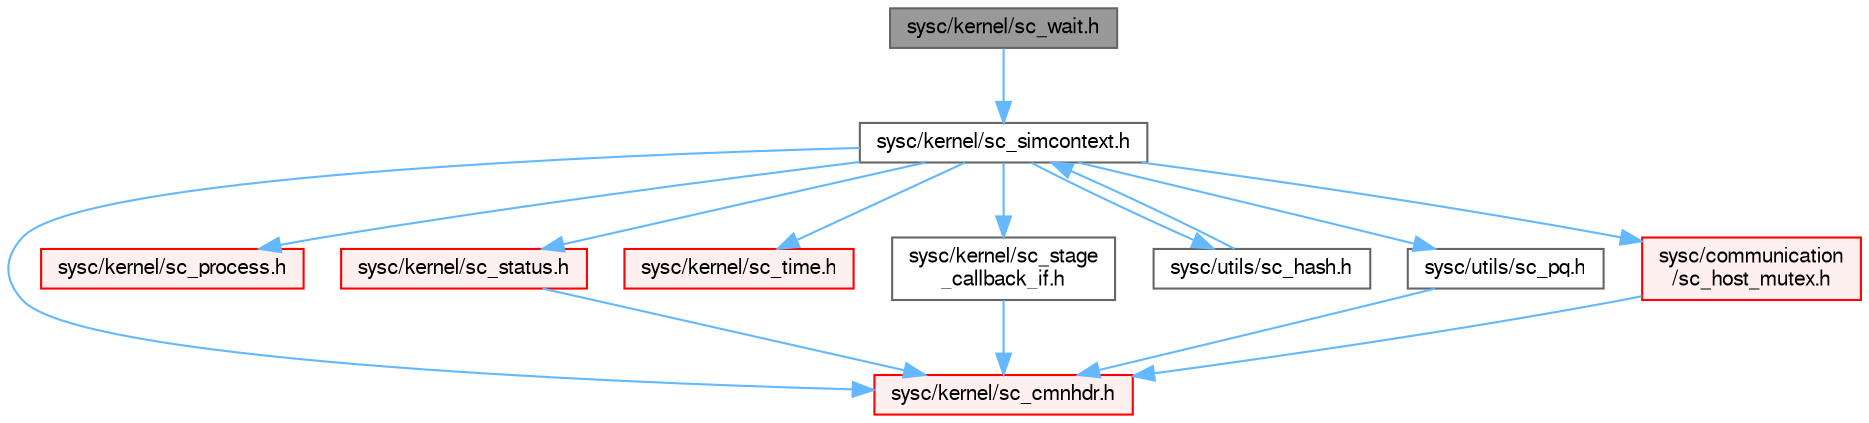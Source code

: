 digraph "sysc/kernel/sc_wait.h"
{
 // LATEX_PDF_SIZE
  bgcolor="transparent";
  edge [fontname=FreeSans,fontsize=10,labelfontname=FreeSans,labelfontsize=10];
  node [fontname=FreeSans,fontsize=10,shape=box,height=0.2,width=0.4];
  Node1 [id="Node000001",label="sysc/kernel/sc_wait.h",height=0.2,width=0.4,color="gray40", fillcolor="grey60", style="filled", fontcolor="black",tooltip=" "];
  Node1 -> Node2 [id="edge1_Node000001_Node000002",color="steelblue1",style="solid",tooltip=" "];
  Node2 [id="Node000002",label="sysc/kernel/sc_simcontext.h",height=0.2,width=0.4,color="grey40", fillcolor="white", style="filled",URL="$a00377.html",tooltip=" "];
  Node2 -> Node3 [id="edge2_Node000002_Node000003",color="steelblue1",style="solid",tooltip=" "];
  Node3 [id="Node000003",label="sysc/kernel/sc_cmnhdr.h",height=0.2,width=0.4,color="red", fillcolor="#FFF0F0", style="filled",URL="$a00428.html",tooltip=" "];
  Node2 -> Node8 [id="edge3_Node000002_Node000008",color="steelblue1",style="solid",tooltip=" "];
  Node8 [id="Node000008",label="sysc/kernel/sc_process.h",height=0.2,width=0.4,color="red", fillcolor="#FFF0F0", style="filled",URL="$a00437.html",tooltip=" "];
  Node2 -> Node22 [id="edge4_Node000002_Node000022",color="steelblue1",style="solid",tooltip=" "];
  Node22 [id="Node000022",label="sysc/kernel/sc_status.h",height=0.2,width=0.4,color="red", fillcolor="#FFF0F0", style="filled",URL="$a00440.html",tooltip=" "];
  Node22 -> Node3 [id="edge5_Node000022_Node000003",color="steelblue1",style="solid",tooltip=" "];
  Node2 -> Node24 [id="edge6_Node000002_Node000024",color="steelblue1",style="solid",tooltip=" "];
  Node24 [id="Node000024",label="sysc/kernel/sc_time.h",height=0.2,width=0.4,color="red", fillcolor="#FFF0F0", style="filled",URL="$a00365.html",tooltip=" "];
  Node2 -> Node44 [id="edge7_Node000002_Node000044",color="steelblue1",style="solid",tooltip=" "];
  Node44 [id="Node000044",label="sysc/kernel/sc_stage\l_callback_if.h",height=0.2,width=0.4,color="grey40", fillcolor="white", style="filled",URL="$a00392.html",tooltip=" "];
  Node44 -> Node3 [id="edge8_Node000044_Node000003",color="steelblue1",style="solid",tooltip=" "];
  Node2 -> Node45 [id="edge9_Node000002_Node000045",color="steelblue1",style="solid",tooltip=" "];
  Node45 [id="Node000045",label="sysc/utils/sc_hash.h",height=0.2,width=0.4,color="grey40", fillcolor="white", style="filled",URL="$a00224.html",tooltip=" "];
  Node45 -> Node2 [id="edge10_Node000045_Node000002",color="steelblue1",style="solid",tooltip=" "];
  Node2 -> Node46 [id="edge11_Node000002_Node000046",color="steelblue1",style="solid",tooltip=" "];
  Node46 [id="Node000046",label="sysc/utils/sc_pq.h",height=0.2,width=0.4,color="grey40", fillcolor="white", style="filled",URL="$a00197.html",tooltip=" "];
  Node46 -> Node3 [id="edge12_Node000046_Node000003",color="steelblue1",style="solid",tooltip=" "];
  Node2 -> Node47 [id="edge13_Node000002_Node000047",color="steelblue1",style="solid",tooltip=" "];
  Node47 [id="Node000047",label="sysc/communication\l/sc_host_mutex.h",height=0.2,width=0.4,color="red", fillcolor="#FFF0F0", style="filled",URL="$a00311.html",tooltip=" "];
  Node47 -> Node3 [id="edge14_Node000047_Node000003",color="steelblue1",style="solid",tooltip=" "];
}
